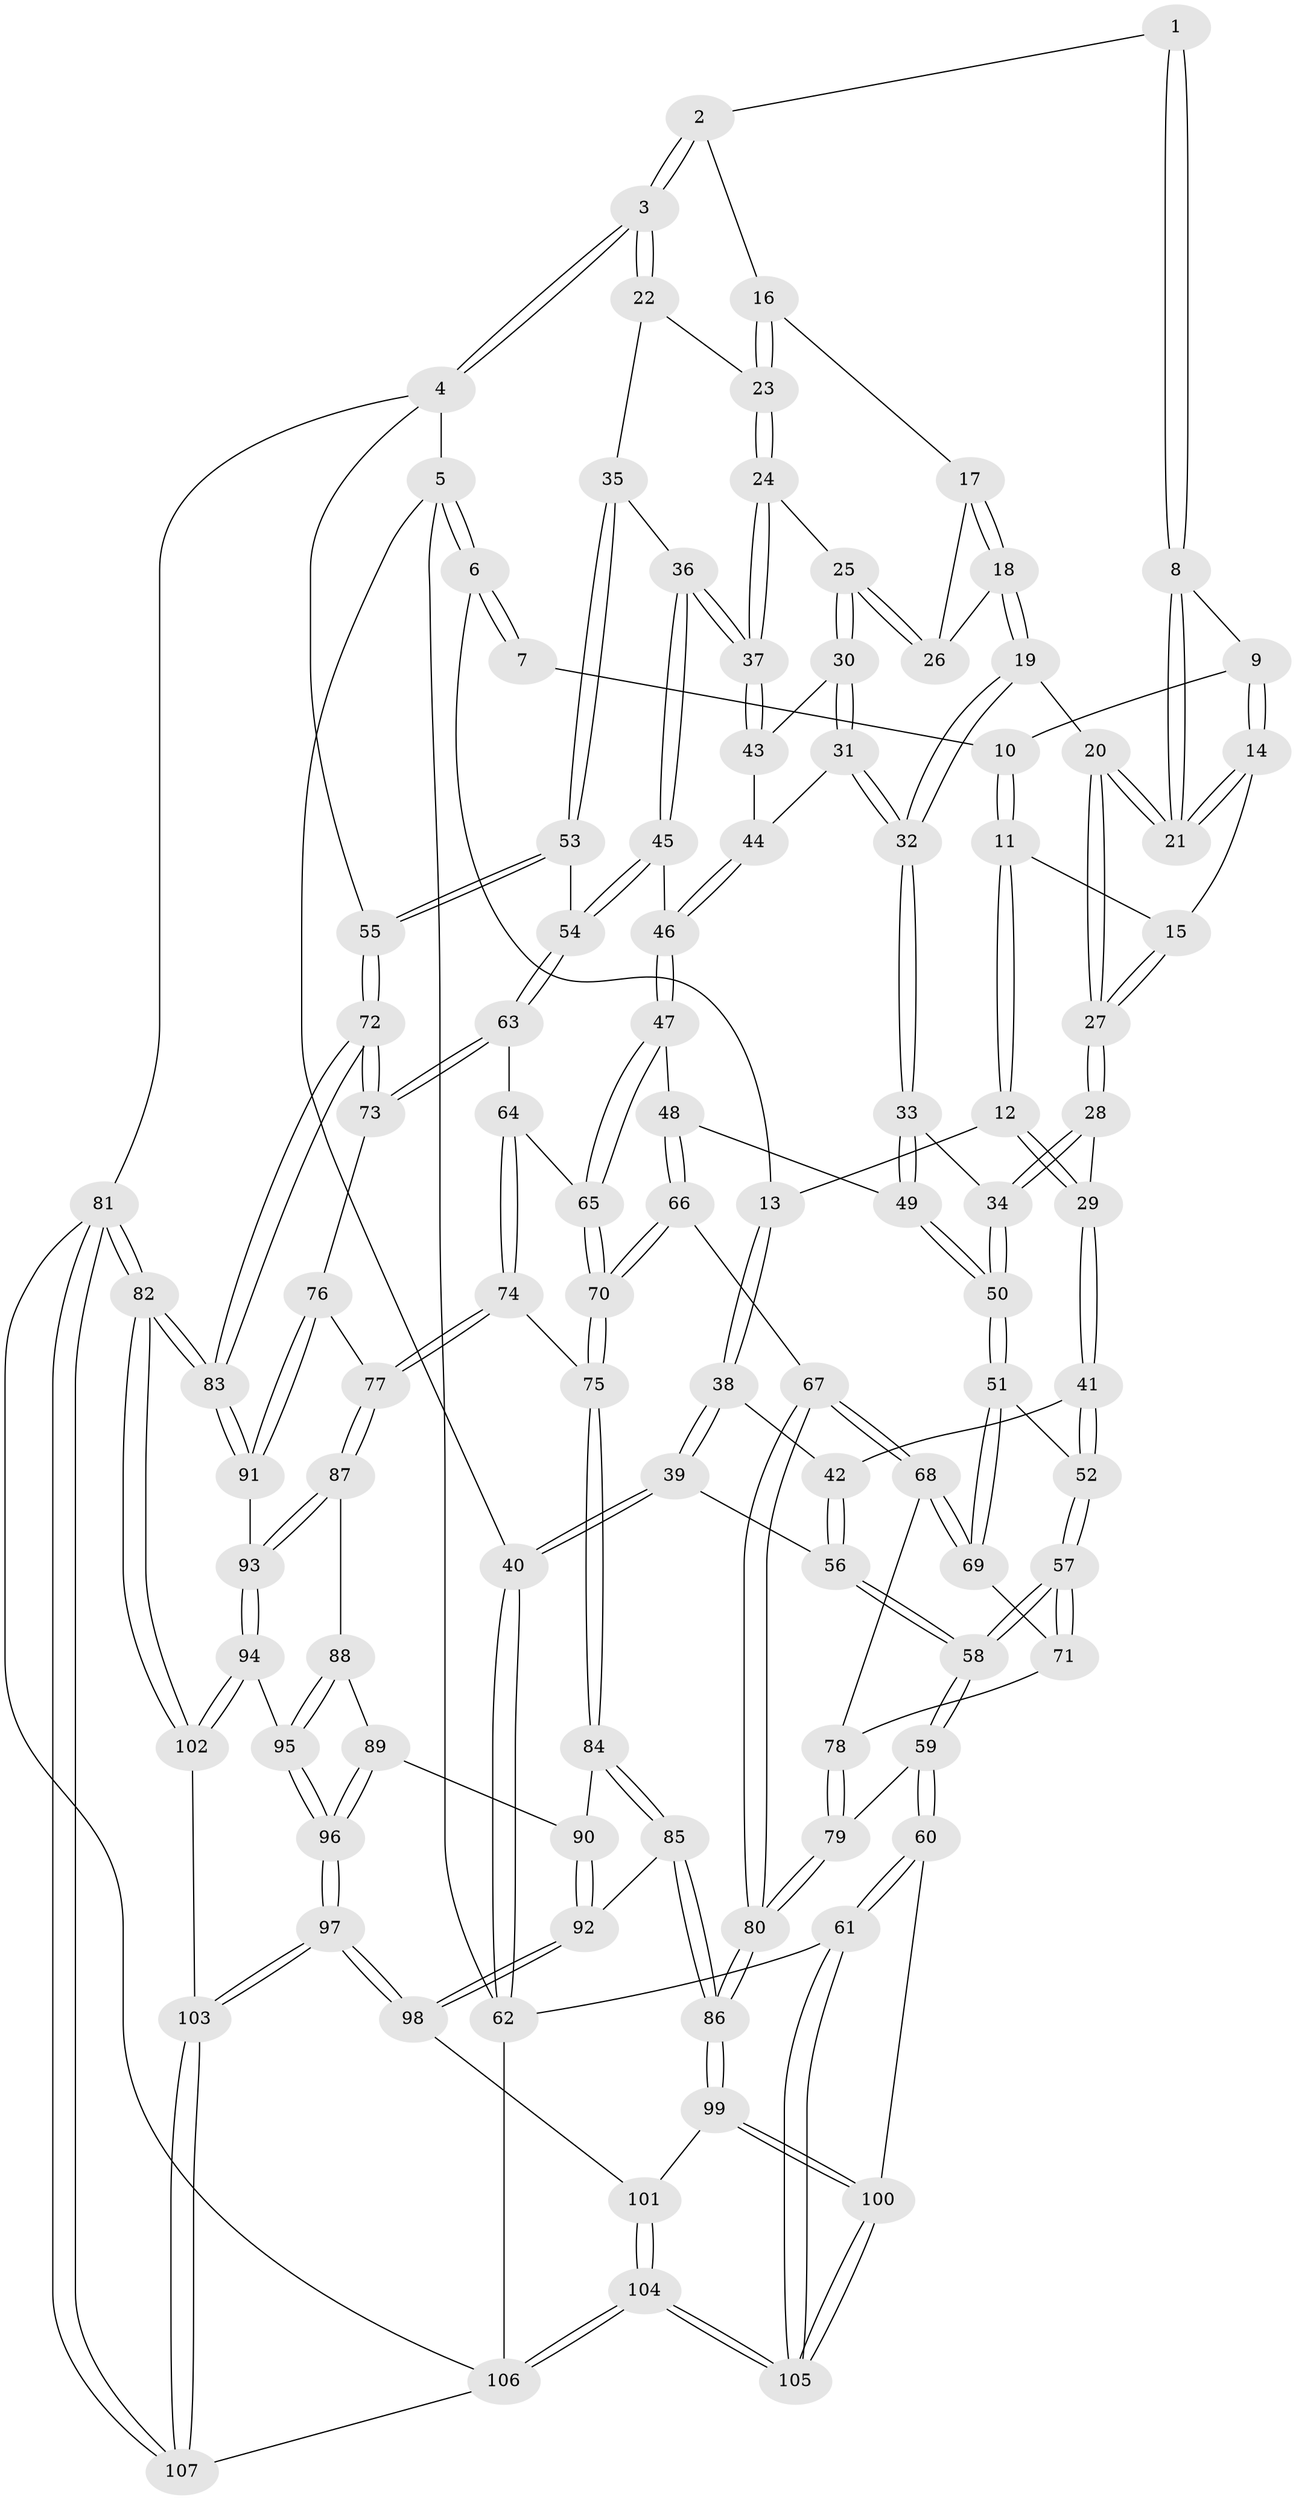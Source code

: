 // Generated by graph-tools (version 1.1) at 2025/16/03/09/25 04:16:46]
// undirected, 107 vertices, 264 edges
graph export_dot {
graph [start="1"]
  node [color=gray90,style=filled];
  1 [pos="+0.5270409760386922+0"];
  2 [pos="+0.7553042600350862+0"];
  3 [pos="+1+0"];
  4 [pos="+1+0"];
  5 [pos="+0+0"];
  6 [pos="+0+0"];
  7 [pos="+0.3257930202458471+0"];
  8 [pos="+0.48556959626973023+0"];
  9 [pos="+0.3808992785562697+0.02783733383674741"];
  10 [pos="+0.35171018030606344+0.03401092469777627"];
  11 [pos="+0.28519499313306546+0.07996556330706656"];
  12 [pos="+0.19652586368807295+0.08480491426079448"];
  13 [pos="+0.1759739205537057+0.07430274837304676"];
  14 [pos="+0.38926384836058314+0.07948921684109983"];
  15 [pos="+0.34010191125141637+0.09908165342155979"];
  16 [pos="+0.6530176606938702+0.0548780603797582"];
  17 [pos="+0.6467747975445401+0.060945882318404095"];
  18 [pos="+0.5085009113846051+0.10094031753087286"];
  19 [pos="+0.5047885211139602+0.10097342705128237"];
  20 [pos="+0.4936835017273455+0.09146928459207418"];
  21 [pos="+0.4926648553554031+0.08803304280027166"];
  22 [pos="+0.8328975019251481+0.10259789118662485"];
  23 [pos="+0.7174490296547485+0.15202025628381313"];
  24 [pos="+0.6983453417162201+0.17744255000826467"];
  25 [pos="+0.6429767917523581+0.1866959127435636"];
  26 [pos="+0.623727694604055+0.14094791310237365"];
  27 [pos="+0.4050033821492748+0.16431118183981466"];
  28 [pos="+0.3760873487067726+0.2572669540027579"];
  29 [pos="+0.3075408842226688+0.24080235509786074"];
  30 [pos="+0.6313955330385486+0.19927183963462985"];
  31 [pos="+0.5527618104395752+0.25357280458752407"];
  32 [pos="+0.5472137372277974+0.2547082444924527"];
  33 [pos="+0.5307070605950904+0.27307175131092526"];
  34 [pos="+0.42186431357139625+0.3077637413903049"];
  35 [pos="+0.7749382395945031+0.288974476274027"];
  36 [pos="+0.7569886466591869+0.28766571445466976"];
  37 [pos="+0.7540960632920557+0.28567579529527115"];
  38 [pos="+0.13546542728289587+0.16353085567453848"];
  39 [pos="+0+0.2826083167589185"];
  40 [pos="+0+0.27064510147457815"];
  41 [pos="+0.2091266402055373+0.33574354447809385"];
  42 [pos="+0.16466777946613465+0.3244625466260175"];
  43 [pos="+0.6929366639462088+0.2827726185337395"];
  44 [pos="+0.6440157186836296+0.29684869984794615"];
  45 [pos="+0.680197953733668+0.3929365241359218"];
  46 [pos="+0.6611654680789812+0.4038627236895929"];
  47 [pos="+0.6459640328562041+0.42149114900475676"];
  48 [pos="+0.6127213001857272+0.43137987999182603"];
  49 [pos="+0.6101208930011203+0.4292992847581827"];
  50 [pos="+0.40126775314124+0.4118257339793007"];
  51 [pos="+0.38224162768309217+0.44491390763053906"];
  52 [pos="+0.24143926093905613+0.38927600920617256"];
  53 [pos="+0.9593288573543133+0.3966367660888854"];
  54 [pos="+0.9124010135309306+0.4332393546930023"];
  55 [pos="+1+0.35086856411131045"];
  56 [pos="+0.0882686615208913+0.36284673201138345"];
  57 [pos="+0.1404562680921605+0.5465476935357202"];
  58 [pos="+0.08439532442885435+0.5813289592701024"];
  59 [pos="+0.05209630394936634+0.6323124517447914"];
  60 [pos="+0.027842572182201965+0.6470450736977793"];
  61 [pos="+0+0.7053988086474346"];
  62 [pos="+0+0.7101181786699517"];
  63 [pos="+0.861969698884588+0.4880571668685773"];
  64 [pos="+0.8569578243469127+0.4912462919398283"];
  65 [pos="+0.7199471471766534+0.4817033437044201"];
  66 [pos="+0.5787532387497948+0.5440149777814596"];
  67 [pos="+0.4295779678364805+0.5782863818505283"];
  68 [pos="+0.40904355919467056+0.5380197913812778"];
  69 [pos="+0.3825449693358928+0.4621909323376514"];
  70 [pos="+0.6631769820228556+0.6166897487368952"];
  71 [pos="+0.1707179039663314+0.5406302397790554"];
  72 [pos="+1+0.6109457943339875"];
  73 [pos="+0.9081583926526612+0.6698540104349369"];
  74 [pos="+0.7670270819577985+0.6198470216723941"];
  75 [pos="+0.6675144190527783+0.6234248815439941"];
  76 [pos="+0.894885720273714+0.6819961126233584"];
  77 [pos="+0.8315679239985754+0.7133758791870513"];
  78 [pos="+0.27867691808786893+0.564197372108144"];
  79 [pos="+0.266236946526236+0.6809726528801794"];
  80 [pos="+0.39699746762711163+0.720662286791569"];
  81 [pos="+1+1"];
  82 [pos="+1+1"];
  83 [pos="+1+0.8512513822305854"];
  84 [pos="+0.6588814849157173+0.647379102368407"];
  85 [pos="+0.4414311202254261+0.7336150577168601"];
  86 [pos="+0.3973921258058681+0.7216790882692825"];
  87 [pos="+0.8305250828949773+0.7186479718475689"];
  88 [pos="+0.7448462412686584+0.758494987193219"];
  89 [pos="+0.688102997095076+0.7658655146177075"];
  90 [pos="+0.6640957328517794+0.7303507753373306"];
  91 [pos="+0.987795861304848+0.8001821014792758"];
  92 [pos="+0.5258707071391113+0.7837546320044023"];
  93 [pos="+0.8633820429714462+0.8091301415095977"];
  94 [pos="+0.8564685524362542+0.8243247605970535"];
  95 [pos="+0.7855592720348402+0.8496657394747958"];
  96 [pos="+0.6647456554654323+0.937627457315065"];
  97 [pos="+0.6536541091551854+0.9584495188217995"];
  98 [pos="+0.6344746074004308+0.9449273715392564"];
  99 [pos="+0.35264471069161096+0.8479901919753043"];
  100 [pos="+0.3465562354140921+0.8565303386763656"];
  101 [pos="+0.5332407418931344+0.9309565428711897"];
  102 [pos="+0.8791837309826436+0.9092314561281055"];
  103 [pos="+0.6877117683796097+1"];
  104 [pos="+0.26024256657694106+1"];
  105 [pos="+0.2520725011724659+0.9945502819976711"];
  106 [pos="+0.2636893309079744+1"];
  107 [pos="+0.6889502084834469+1"];
  1 -- 2;
  1 -- 8;
  1 -- 8;
  2 -- 3;
  2 -- 3;
  2 -- 16;
  3 -- 4;
  3 -- 4;
  3 -- 22;
  3 -- 22;
  4 -- 5;
  4 -- 55;
  4 -- 81;
  5 -- 6;
  5 -- 6;
  5 -- 40;
  5 -- 62;
  6 -- 7;
  6 -- 7;
  6 -- 13;
  7 -- 10;
  8 -- 9;
  8 -- 21;
  8 -- 21;
  9 -- 10;
  9 -- 14;
  9 -- 14;
  10 -- 11;
  10 -- 11;
  11 -- 12;
  11 -- 12;
  11 -- 15;
  12 -- 13;
  12 -- 29;
  12 -- 29;
  13 -- 38;
  13 -- 38;
  14 -- 15;
  14 -- 21;
  14 -- 21;
  15 -- 27;
  15 -- 27;
  16 -- 17;
  16 -- 23;
  16 -- 23;
  17 -- 18;
  17 -- 18;
  17 -- 26;
  18 -- 19;
  18 -- 19;
  18 -- 26;
  19 -- 20;
  19 -- 32;
  19 -- 32;
  20 -- 21;
  20 -- 21;
  20 -- 27;
  20 -- 27;
  22 -- 23;
  22 -- 35;
  23 -- 24;
  23 -- 24;
  24 -- 25;
  24 -- 37;
  24 -- 37;
  25 -- 26;
  25 -- 26;
  25 -- 30;
  25 -- 30;
  27 -- 28;
  27 -- 28;
  28 -- 29;
  28 -- 34;
  28 -- 34;
  29 -- 41;
  29 -- 41;
  30 -- 31;
  30 -- 31;
  30 -- 43;
  31 -- 32;
  31 -- 32;
  31 -- 44;
  32 -- 33;
  32 -- 33;
  33 -- 34;
  33 -- 49;
  33 -- 49;
  34 -- 50;
  34 -- 50;
  35 -- 36;
  35 -- 53;
  35 -- 53;
  36 -- 37;
  36 -- 37;
  36 -- 45;
  36 -- 45;
  37 -- 43;
  37 -- 43;
  38 -- 39;
  38 -- 39;
  38 -- 42;
  39 -- 40;
  39 -- 40;
  39 -- 56;
  40 -- 62;
  40 -- 62;
  41 -- 42;
  41 -- 52;
  41 -- 52;
  42 -- 56;
  42 -- 56;
  43 -- 44;
  44 -- 46;
  44 -- 46;
  45 -- 46;
  45 -- 54;
  45 -- 54;
  46 -- 47;
  46 -- 47;
  47 -- 48;
  47 -- 65;
  47 -- 65;
  48 -- 49;
  48 -- 66;
  48 -- 66;
  49 -- 50;
  49 -- 50;
  50 -- 51;
  50 -- 51;
  51 -- 52;
  51 -- 69;
  51 -- 69;
  52 -- 57;
  52 -- 57;
  53 -- 54;
  53 -- 55;
  53 -- 55;
  54 -- 63;
  54 -- 63;
  55 -- 72;
  55 -- 72;
  56 -- 58;
  56 -- 58;
  57 -- 58;
  57 -- 58;
  57 -- 71;
  57 -- 71;
  58 -- 59;
  58 -- 59;
  59 -- 60;
  59 -- 60;
  59 -- 79;
  60 -- 61;
  60 -- 61;
  60 -- 100;
  61 -- 62;
  61 -- 105;
  61 -- 105;
  62 -- 106;
  63 -- 64;
  63 -- 73;
  63 -- 73;
  64 -- 65;
  64 -- 74;
  64 -- 74;
  65 -- 70;
  65 -- 70;
  66 -- 67;
  66 -- 70;
  66 -- 70;
  67 -- 68;
  67 -- 68;
  67 -- 80;
  67 -- 80;
  68 -- 69;
  68 -- 69;
  68 -- 78;
  69 -- 71;
  70 -- 75;
  70 -- 75;
  71 -- 78;
  72 -- 73;
  72 -- 73;
  72 -- 83;
  72 -- 83;
  73 -- 76;
  74 -- 75;
  74 -- 77;
  74 -- 77;
  75 -- 84;
  75 -- 84;
  76 -- 77;
  76 -- 91;
  76 -- 91;
  77 -- 87;
  77 -- 87;
  78 -- 79;
  78 -- 79;
  79 -- 80;
  79 -- 80;
  80 -- 86;
  80 -- 86;
  81 -- 82;
  81 -- 82;
  81 -- 107;
  81 -- 107;
  81 -- 106;
  82 -- 83;
  82 -- 83;
  82 -- 102;
  82 -- 102;
  83 -- 91;
  83 -- 91;
  84 -- 85;
  84 -- 85;
  84 -- 90;
  85 -- 86;
  85 -- 86;
  85 -- 92;
  86 -- 99;
  86 -- 99;
  87 -- 88;
  87 -- 93;
  87 -- 93;
  88 -- 89;
  88 -- 95;
  88 -- 95;
  89 -- 90;
  89 -- 96;
  89 -- 96;
  90 -- 92;
  90 -- 92;
  91 -- 93;
  92 -- 98;
  92 -- 98;
  93 -- 94;
  93 -- 94;
  94 -- 95;
  94 -- 102;
  94 -- 102;
  95 -- 96;
  95 -- 96;
  96 -- 97;
  96 -- 97;
  97 -- 98;
  97 -- 98;
  97 -- 103;
  97 -- 103;
  98 -- 101;
  99 -- 100;
  99 -- 100;
  99 -- 101;
  100 -- 105;
  100 -- 105;
  101 -- 104;
  101 -- 104;
  102 -- 103;
  103 -- 107;
  103 -- 107;
  104 -- 105;
  104 -- 105;
  104 -- 106;
  104 -- 106;
  106 -- 107;
}
